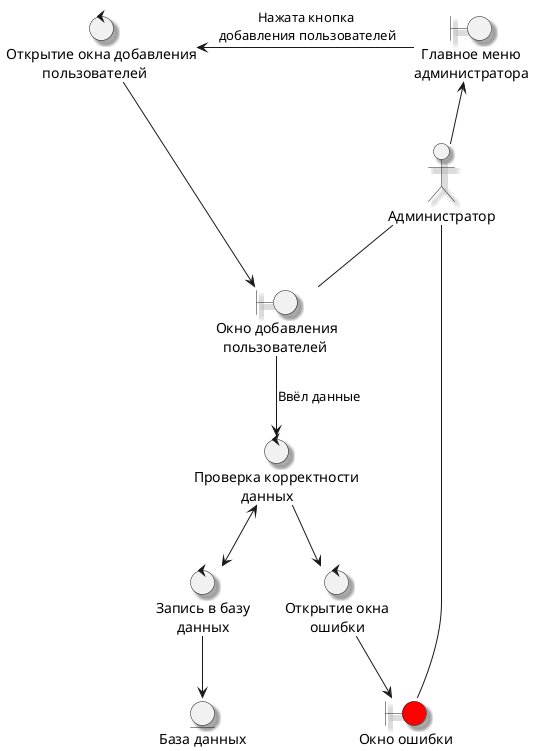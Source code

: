 @startuml 
skinparam Shadowing true
actor "Администратор" as admin
boundary "  Главное меню\nадминистратора" as mainMenuAd
boundary "Окно добавления\n  пользователей" as addUserWindow
boundary "Окно ошибки" as errorWindow #Red


control "Открытие окна добавления\n          пользователей" as addUserWindowControl
control "Запись в базу\n      данных" as writeToDatabase
control "Проверка корректности\n             данных" as checkCorrectData
control "Открытие окна\n       ошибки" as openErrorWindow
entity "База данных" as fs


admin -u-> mainMenuAd
mainMenuAd -l-> addUserWindowControl : Нажата кнопка\n добавления пользователей
addUserWindowControl -r-> addUserWindow

addUserWindow -d-> checkCorrectData : Ввёл данные
checkCorrectData --> openErrorWindow
openErrorWindow --> errorWindow
checkCorrectData <-d-> writeToDatabase
writeToDatabase --> fs

admin -- errorWindow
admin -- addUserWindow
@enduml